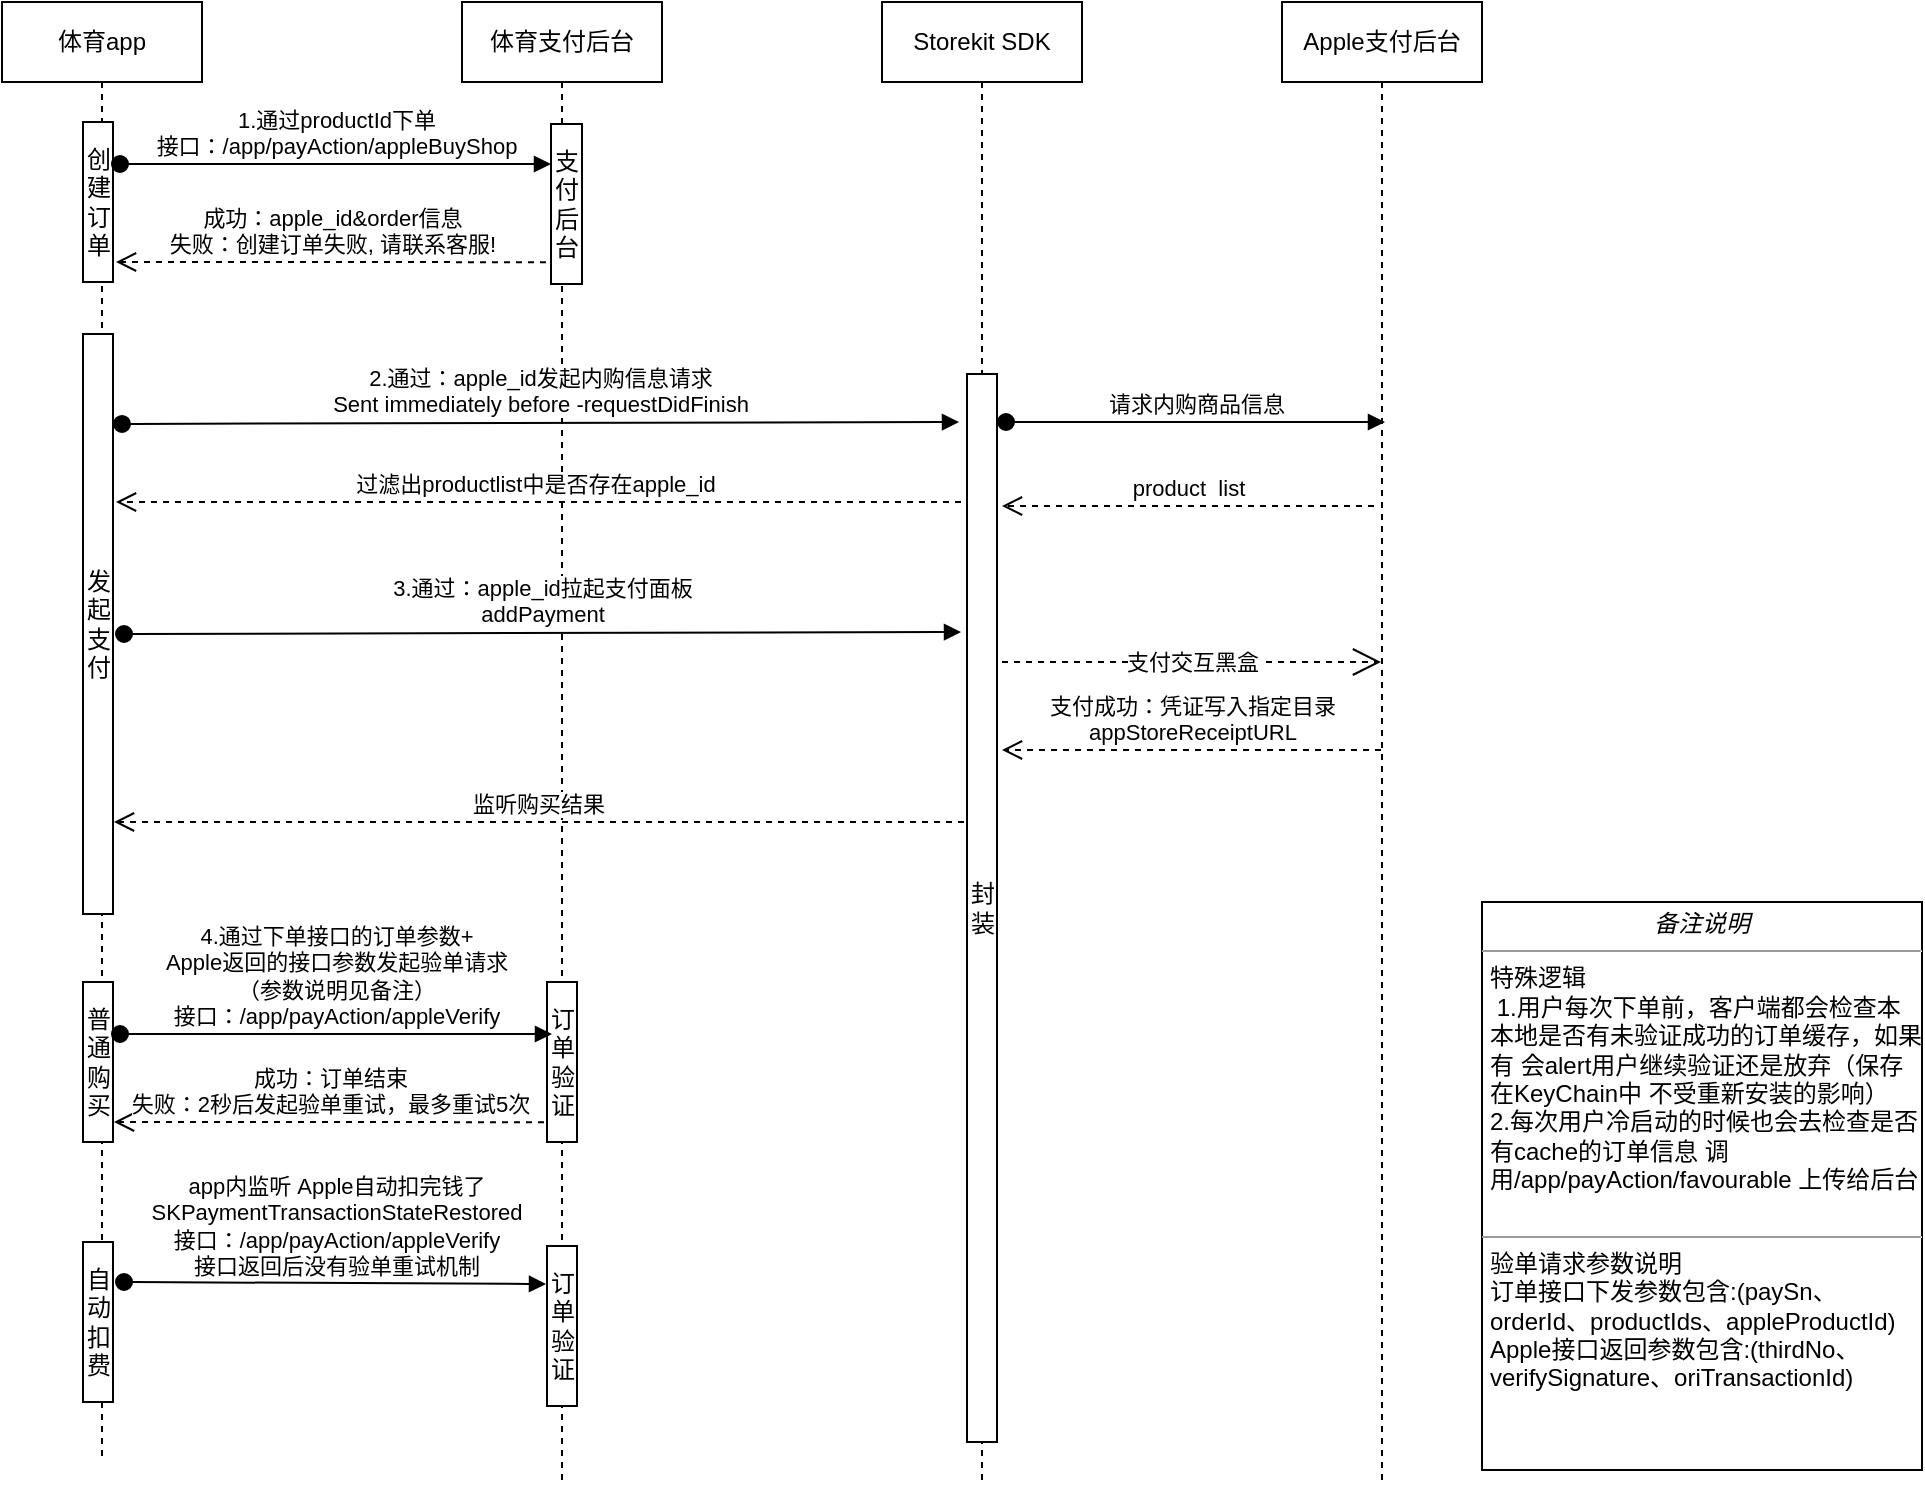 <mxfile version="22.1.0" type="github">
  <diagram name="Page-1" id="13e1069c-82ec-6db2-03f1-153e76fe0fe0">
    <mxGraphModel dx="954" dy="606" grid="1" gridSize="10" guides="1" tooltips="1" connect="1" arrows="1" fold="1" page="1" pageScale="1" pageWidth="1100" pageHeight="850" background="none" math="0" shadow="0">
      <root>
        <mxCell id="0" />
        <mxCell id="1" parent="0" />
        <mxCell id="xoRC-sKZlT8HCeLA9iw_-8" value="体育app" style="shape=umlLifeline;perimeter=lifelinePerimeter;whiteSpace=wrap;html=1;container=1;dropTarget=0;collapsible=0;recursiveResize=0;outlineConnect=0;portConstraint=eastwest;newEdgeStyle={&quot;curved&quot;:0,&quot;rounded&quot;:0};" vertex="1" parent="1">
          <mxGeometry x="40" y="80" width="100" height="730" as="geometry" />
        </mxCell>
        <mxCell id="xoRC-sKZlT8HCeLA9iw_-13" value="创&lt;br&gt;建&lt;br&gt;订&lt;br&gt;单" style="html=1;points=[[0,0,0,0,5],[0,1,0,0,-5],[1,0,0,0,5],[1,1,0,0,-5]];perimeter=orthogonalPerimeter;outlineConnect=0;targetShapes=umlLifeline;portConstraint=eastwest;newEdgeStyle={&quot;curved&quot;:0,&quot;rounded&quot;:0};" vertex="1" parent="xoRC-sKZlT8HCeLA9iw_-8">
          <mxGeometry x="40.5" y="60" width="15" height="80" as="geometry" />
        </mxCell>
        <mxCell id="xoRC-sKZlT8HCeLA9iw_-14" value="发&lt;br&gt;起&lt;br&gt;支&lt;br&gt;付" style="html=1;points=[[0,0,0,0,5],[0,1,0,0,-5],[1,0,0,0,5],[1,1,0,0,-5]];perimeter=orthogonalPerimeter;outlineConnect=0;targetShapes=umlLifeline;portConstraint=eastwest;newEdgeStyle={&quot;curved&quot;:0,&quot;rounded&quot;:0};" vertex="1" parent="xoRC-sKZlT8HCeLA9iw_-8">
          <mxGeometry x="40.5" y="166" width="15" height="290" as="geometry" />
        </mxCell>
        <mxCell id="xoRC-sKZlT8HCeLA9iw_-34" value="普&lt;br&gt;通&lt;br&gt;购&lt;br&gt;买" style="html=1;points=[[0,0,0,0,5],[0,1,0,0,-5],[1,0,0,0,5],[1,1,0,0,-5]];perimeter=orthogonalPerimeter;outlineConnect=0;targetShapes=umlLifeline;portConstraint=eastwest;newEdgeStyle={&quot;curved&quot;:0,&quot;rounded&quot;:0};" vertex="1" parent="xoRC-sKZlT8HCeLA9iw_-8">
          <mxGeometry x="40.5" y="490" width="15" height="80" as="geometry" />
        </mxCell>
        <mxCell id="xoRC-sKZlT8HCeLA9iw_-35" value="自&lt;br&gt;动&lt;br&gt;扣&lt;br&gt;费" style="html=1;points=[[0,0,0,0,5],[0,1,0,0,-5],[1,0,0,0,5],[1,1,0,0,-5]];perimeter=orthogonalPerimeter;outlineConnect=0;targetShapes=umlLifeline;portConstraint=eastwest;newEdgeStyle={&quot;curved&quot;:0,&quot;rounded&quot;:0};" vertex="1" parent="xoRC-sKZlT8HCeLA9iw_-8">
          <mxGeometry x="40.5" y="620" width="15" height="80" as="geometry" />
        </mxCell>
        <mxCell id="xoRC-sKZlT8HCeLA9iw_-10" value="体育支付后台" style="shape=umlLifeline;perimeter=lifelinePerimeter;whiteSpace=wrap;html=1;container=1;dropTarget=0;collapsible=0;recursiveResize=0;outlineConnect=0;portConstraint=eastwest;newEdgeStyle={&quot;curved&quot;:0,&quot;rounded&quot;:0};" vertex="1" parent="1">
          <mxGeometry x="270" y="80" width="100" height="740" as="geometry" />
        </mxCell>
        <mxCell id="xoRC-sKZlT8HCeLA9iw_-19" value="支&lt;br&gt;付&lt;br&gt;后&lt;br&gt;台" style="html=1;points=[[0,0,0,0,5],[0,1,0,0,-5],[1,0,0,0,5],[1,1,0,0,-5]];perimeter=orthogonalPerimeter;outlineConnect=0;targetShapes=umlLifeline;portConstraint=eastwest;newEdgeStyle={&quot;curved&quot;:0,&quot;rounded&quot;:0};" vertex="1" parent="xoRC-sKZlT8HCeLA9iw_-10">
          <mxGeometry x="44.5" y="61" width="15.5" height="80" as="geometry" />
        </mxCell>
        <mxCell id="xoRC-sKZlT8HCeLA9iw_-36" value="订&lt;br&gt;单&lt;br&gt;验&lt;br&gt;证" style="html=1;points=[[0,0,0,0,5],[0,1,0,0,-5],[1,0,0,0,5],[1,1,0,0,-5]];perimeter=orthogonalPerimeter;outlineConnect=0;targetShapes=umlLifeline;portConstraint=eastwest;newEdgeStyle={&quot;curved&quot;:0,&quot;rounded&quot;:0};" vertex="1" parent="xoRC-sKZlT8HCeLA9iw_-10">
          <mxGeometry x="42.5" y="490" width="15" height="80" as="geometry" />
        </mxCell>
        <mxCell id="xoRC-sKZlT8HCeLA9iw_-37" value="订&lt;br&gt;单&lt;br&gt;验&lt;br&gt;证" style="html=1;points=[[0,0,0,0,5],[0,1,0,0,-5],[1,0,0,0,5],[1,1,0,0,-5]];perimeter=orthogonalPerimeter;outlineConnect=0;targetShapes=umlLifeline;portConstraint=eastwest;newEdgeStyle={&quot;curved&quot;:0,&quot;rounded&quot;:0};" vertex="1" parent="xoRC-sKZlT8HCeLA9iw_-10">
          <mxGeometry x="42.5" y="622" width="15" height="80" as="geometry" />
        </mxCell>
        <mxCell id="xoRC-sKZlT8HCeLA9iw_-11" value="Storekit SDK" style="shape=umlLifeline;perimeter=lifelinePerimeter;whiteSpace=wrap;html=1;container=1;dropTarget=0;collapsible=0;recursiveResize=0;outlineConnect=0;portConstraint=eastwest;newEdgeStyle={&quot;curved&quot;:0,&quot;rounded&quot;:0};" vertex="1" parent="1">
          <mxGeometry x="480" y="80" width="100" height="740" as="geometry" />
        </mxCell>
        <mxCell id="xoRC-sKZlT8HCeLA9iw_-20" value="封&lt;br&gt;装" style="html=1;points=[[0,0,0,0,5],[0,1,0,0,-5],[1,0,0,0,5],[1,1,0,0,-5]];perimeter=orthogonalPerimeter;outlineConnect=0;targetShapes=umlLifeline;portConstraint=eastwest;newEdgeStyle={&quot;curved&quot;:0,&quot;rounded&quot;:0};" vertex="1" parent="xoRC-sKZlT8HCeLA9iw_-11">
          <mxGeometry x="42.5" y="186" width="15" height="534" as="geometry" />
        </mxCell>
        <mxCell id="xoRC-sKZlT8HCeLA9iw_-12" value="Apple支付后台" style="shape=umlLifeline;perimeter=lifelinePerimeter;whiteSpace=wrap;html=1;container=1;dropTarget=0;collapsible=0;recursiveResize=0;outlineConnect=0;portConstraint=eastwest;newEdgeStyle={&quot;curved&quot;:0,&quot;rounded&quot;:0};" vertex="1" parent="1">
          <mxGeometry x="680" y="80" width="100" height="740" as="geometry" />
        </mxCell>
        <mxCell id="xoRC-sKZlT8HCeLA9iw_-16" value="1.通过productId下单&lt;br&gt;接口：/app/payAction/appleBuyShop" style="html=1;verticalAlign=bottom;startArrow=oval;startFill=1;endArrow=block;startSize=8;curved=0;rounded=0;" edge="1" parent="1" target="xoRC-sKZlT8HCeLA9iw_-19">
          <mxGeometry x="0.002" width="60" relative="1" as="geometry">
            <mxPoint x="99" y="161" as="sourcePoint" />
            <mxPoint x="318.5" y="161" as="targetPoint" />
            <mxPoint as="offset" />
          </mxGeometry>
        </mxCell>
        <mxCell id="xoRC-sKZlT8HCeLA9iw_-17" value="成功：apple_id&amp;amp;order信息&lt;br&gt;失败：创建订单失败, 请联系客服!" style="html=1;verticalAlign=bottom;endArrow=open;dashed=1;endSize=8;curved=0;rounded=0;exitX=0.5;exitY=0.271;exitDx=0;exitDy=0;exitPerimeter=0;" edge="1" parent="1">
          <mxGeometry relative="1" as="geometry">
            <mxPoint x="312" y="210.08" as="sourcePoint" />
            <mxPoint x="97" y="210" as="targetPoint" />
          </mxGeometry>
        </mxCell>
        <mxCell id="xoRC-sKZlT8HCeLA9iw_-18" value="2.通过：apple_id发起内购信息请求&lt;br&gt;Sent immediately before -requestDidFinish" style="html=1;verticalAlign=bottom;startArrow=oval;startFill=1;endArrow=block;startSize=8;curved=0;rounded=0;exitX=1.3;exitY=0.155;exitDx=0;exitDy=0;exitPerimeter=0;" edge="1" parent="1" source="xoRC-sKZlT8HCeLA9iw_-14">
          <mxGeometry width="60" relative="1" as="geometry">
            <mxPoint x="104" y="290" as="sourcePoint" />
            <mxPoint x="518.5" y="290" as="targetPoint" />
          </mxGeometry>
        </mxCell>
        <mxCell id="xoRC-sKZlT8HCeLA9iw_-22" value="请求内购商品信息" style="html=1;verticalAlign=bottom;startArrow=oval;startFill=1;endArrow=block;startSize=8;curved=0;rounded=0;" edge="1" parent="1">
          <mxGeometry width="60" relative="1" as="geometry">
            <mxPoint x="542" y="290" as="sourcePoint" />
            <mxPoint x="731.5" y="290" as="targetPoint" />
          </mxGeometry>
        </mxCell>
        <mxCell id="xoRC-sKZlT8HCeLA9iw_-23" value="product&amp;nbsp; list" style="html=1;verticalAlign=bottom;endArrow=open;dashed=1;endSize=8;curved=0;rounded=0;" edge="1" parent="1">
          <mxGeometry relative="1" as="geometry">
            <mxPoint x="726" y="332" as="sourcePoint" />
            <mxPoint x="540" y="332" as="targetPoint" />
          </mxGeometry>
        </mxCell>
        <mxCell id="xoRC-sKZlT8HCeLA9iw_-24" value="过滤出productlist中是否存在apple_id&amp;nbsp;" style="html=1;verticalAlign=bottom;endArrow=open;dashed=1;endSize=8;curved=0;rounded=0;" edge="1" parent="1">
          <mxGeometry relative="1" as="geometry">
            <mxPoint x="519.5" y="330" as="sourcePoint" />
            <mxPoint x="97" y="330" as="targetPoint" />
          </mxGeometry>
        </mxCell>
        <mxCell id="xoRC-sKZlT8HCeLA9iw_-30" value="3.通过：apple_id拉起支付面板&lt;br&gt;addPayment" style="html=1;verticalAlign=bottom;startArrow=oval;startFill=1;endArrow=block;startSize=8;curved=0;rounded=0;exitX=1.3;exitY=0.155;exitDx=0;exitDy=0;exitPerimeter=0;" edge="1" parent="1">
          <mxGeometry width="60" relative="1" as="geometry">
            <mxPoint x="101" y="396" as="sourcePoint" />
            <mxPoint x="519.5" y="395" as="targetPoint" />
          </mxGeometry>
        </mxCell>
        <mxCell id="xoRC-sKZlT8HCeLA9iw_-31" value="支付交互黑盒" style="endArrow=open;endSize=12;dashed=1;html=1;rounded=0;" edge="1" parent="1">
          <mxGeometry width="160" relative="1" as="geometry">
            <mxPoint x="540" y="410" as="sourcePoint" />
            <mxPoint x="729.5" y="410" as="targetPoint" />
          </mxGeometry>
        </mxCell>
        <mxCell id="xoRC-sKZlT8HCeLA9iw_-32" value="支付成功：凭证写入指定目录&lt;br&gt;appStoreReceiptURL" style="html=1;verticalAlign=bottom;endArrow=open;dashed=1;endSize=8;curved=0;rounded=0;" edge="1" parent="1">
          <mxGeometry relative="1" as="geometry">
            <mxPoint x="729.5" y="454" as="sourcePoint" />
            <mxPoint x="540" y="454" as="targetPoint" />
          </mxGeometry>
        </mxCell>
        <mxCell id="xoRC-sKZlT8HCeLA9iw_-33" value="监听购买结果" style="html=1;verticalAlign=bottom;endArrow=open;dashed=1;endSize=8;curved=0;rounded=0;" edge="1" parent="1">
          <mxGeometry x="0.002" relative="1" as="geometry">
            <mxPoint x="521" y="490" as="sourcePoint" />
            <mxPoint x="96" y="490" as="targetPoint" />
            <mxPoint as="offset" />
          </mxGeometry>
        </mxCell>
        <mxCell id="xoRC-sKZlT8HCeLA9iw_-38" value="4.通过下单接口的订单参数+&lt;br&gt;Apple返回的接口参数发起验单请求&lt;br&gt;（参数说明见备注）&lt;br&gt;接口：/app/payAction/appleVerify" style="html=1;verticalAlign=bottom;startArrow=oval;startFill=1;endArrow=block;startSize=8;curved=0;rounded=0;" edge="1" parent="1">
          <mxGeometry x="0.002" width="60" relative="1" as="geometry">
            <mxPoint x="99" y="596" as="sourcePoint" />
            <mxPoint x="315" y="596" as="targetPoint" />
            <mxPoint as="offset" />
          </mxGeometry>
        </mxCell>
        <mxCell id="xoRC-sKZlT8HCeLA9iw_-39" value="&lt;p style=&quot;margin:0px;margin-top:4px;text-align:center;&quot;&gt;&lt;i&gt;备注说明&lt;/i&gt;&lt;/p&gt;&lt;hr size=&quot;1&quot;&gt;&lt;p style=&quot;margin:0px;margin-left:4px;&quot;&gt;特殊逻辑&lt;br&gt;&amp;nbsp;1.用户每次下单前，客户端都会检查本本地是否有未验证成功的订单缓存，如果有 会alert用户继续验证还是放弃（保存在KeyChain中 不受重新安装的影响&lt;span style=&quot;background-color: initial;&quot;&gt;）&lt;br&gt;2.每次用户冷启动的时候也会去检查是否有cache的订单信息 调用&lt;/span&gt;/app/payAction/favourable 上传给后台&lt;br&gt;&lt;br&gt;&lt;/p&gt;&lt;hr size=&quot;1&quot;&gt;&lt;p style=&quot;margin:0px;margin-left:4px;&quot;&gt;验单请求参数说明&lt;br&gt;订单接口下发参数包含:(paySn、orderId、productIds、appleProductId&lt;span style=&quot;background-color: initial;&quot;&gt;)&lt;/span&gt;&lt;/p&gt;&lt;p style=&quot;margin:0px;margin-left:4px;&quot;&gt;Apple接口返回参数包含:(thirdNo、verifySignature、oriTransactionId&lt;span style=&quot;background-color: initial;&quot;&gt;)&lt;/span&gt;&lt;/p&gt;" style="verticalAlign=top;align=left;overflow=fill;fontSize=12;fontFamily=Helvetica;html=1;whiteSpace=wrap;" vertex="1" parent="1">
          <mxGeometry x="780" y="530" width="220" height="284" as="geometry" />
        </mxCell>
        <mxCell id="xoRC-sKZlT8HCeLA9iw_-40" value="成功：订单结束&lt;br&gt;失败：2秒后发起验单重试，最多重试5次" style="html=1;verticalAlign=bottom;endArrow=open;dashed=1;endSize=8;curved=0;rounded=0;exitX=0.5;exitY=0.271;exitDx=0;exitDy=0;exitPerimeter=0;" edge="1" parent="1">
          <mxGeometry relative="1" as="geometry">
            <mxPoint x="311" y="640.08" as="sourcePoint" />
            <mxPoint x="96" y="640" as="targetPoint" />
          </mxGeometry>
        </mxCell>
        <mxCell id="xoRC-sKZlT8HCeLA9iw_-43" value="app内监听 Apple自动扣完钱了&lt;br&gt;SKPaymentTransactionStateRestored&lt;br&gt;接口：/app/payAction/appleVerify &lt;br&gt;接口返回后没有验单重试机制" style="html=1;verticalAlign=bottom;startArrow=oval;startFill=1;endArrow=block;startSize=8;curved=0;rounded=0;" edge="1" parent="1">
          <mxGeometry x="0.005" width="60" relative="1" as="geometry">
            <mxPoint x="101" y="720" as="sourcePoint" />
            <mxPoint x="312" y="721" as="targetPoint" />
            <mxPoint as="offset" />
          </mxGeometry>
        </mxCell>
      </root>
    </mxGraphModel>
  </diagram>
</mxfile>
